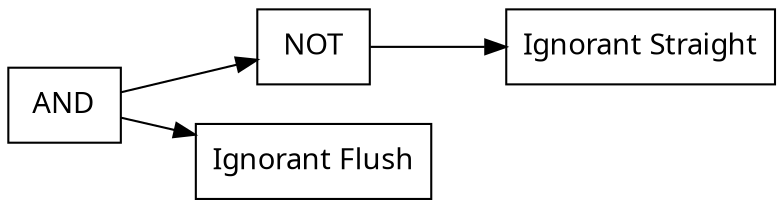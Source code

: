 digraph {
node [shape=record];
node [fontname=Sans];charset="UTF-8" splines=true splines=spline rankdir =LR
2475[label="AND"];
2475->2472;
2475->2459;
2472[label="NOT"];
2472->2398;
2459[label="Ignorant Flush"];
2398[label="Ignorant Straight"];
}
